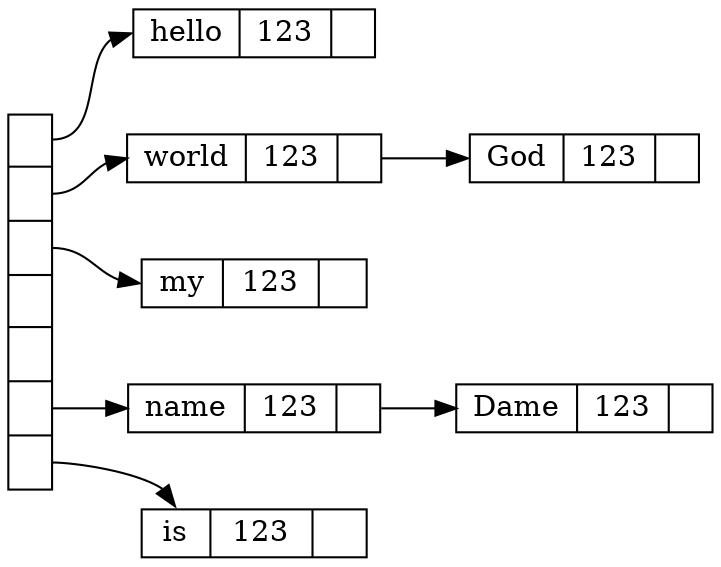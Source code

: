 // filename: hash.dot
digraph g {
    nodesep = .5;
    rankdir = LR;    //指定绘图的方向 (LR从左到右绘制)

    // 定义竖直节点
    node[
        shape=record,
        width=.1, 
        height=.1
    ];
    // 标签域：通过竖划线分隔形状，用尖括号标识子框名。
    node0[
        label="<f0> |<f1> |<f2> |<f3> |<f4> |<f5> |<f6> ", 
        height=2.5
    ];

    // 定义横向节点
    node[
        width=1.5
    ];
    node1[label="{<n> hello | 123 | <p>}"];
    node2[label="{<n> world | 123 | <p>}"];
    node3[label="{<n> my    | 123 | <p>}"];
    node4[label="{<n> name  | 123 | <p>}"];
    node5[label="{<n> is    | 123 | <p>}"];
    node6[label="{<n> God   | 123 | <p>}"];
    node7[label="{<n> Dame  | 123 | <p>}"];

    // 建立节点之间的有向边
    node0:f0 -> node1:n;
    node0:f1 -> node2:n;
    node0:f2 -> node3:n;
    node0:f5 -> node4:n;
    node0:f6 -> node5:n;
    node2:p -> node6:n;
    node4:p -> node7:n;
}